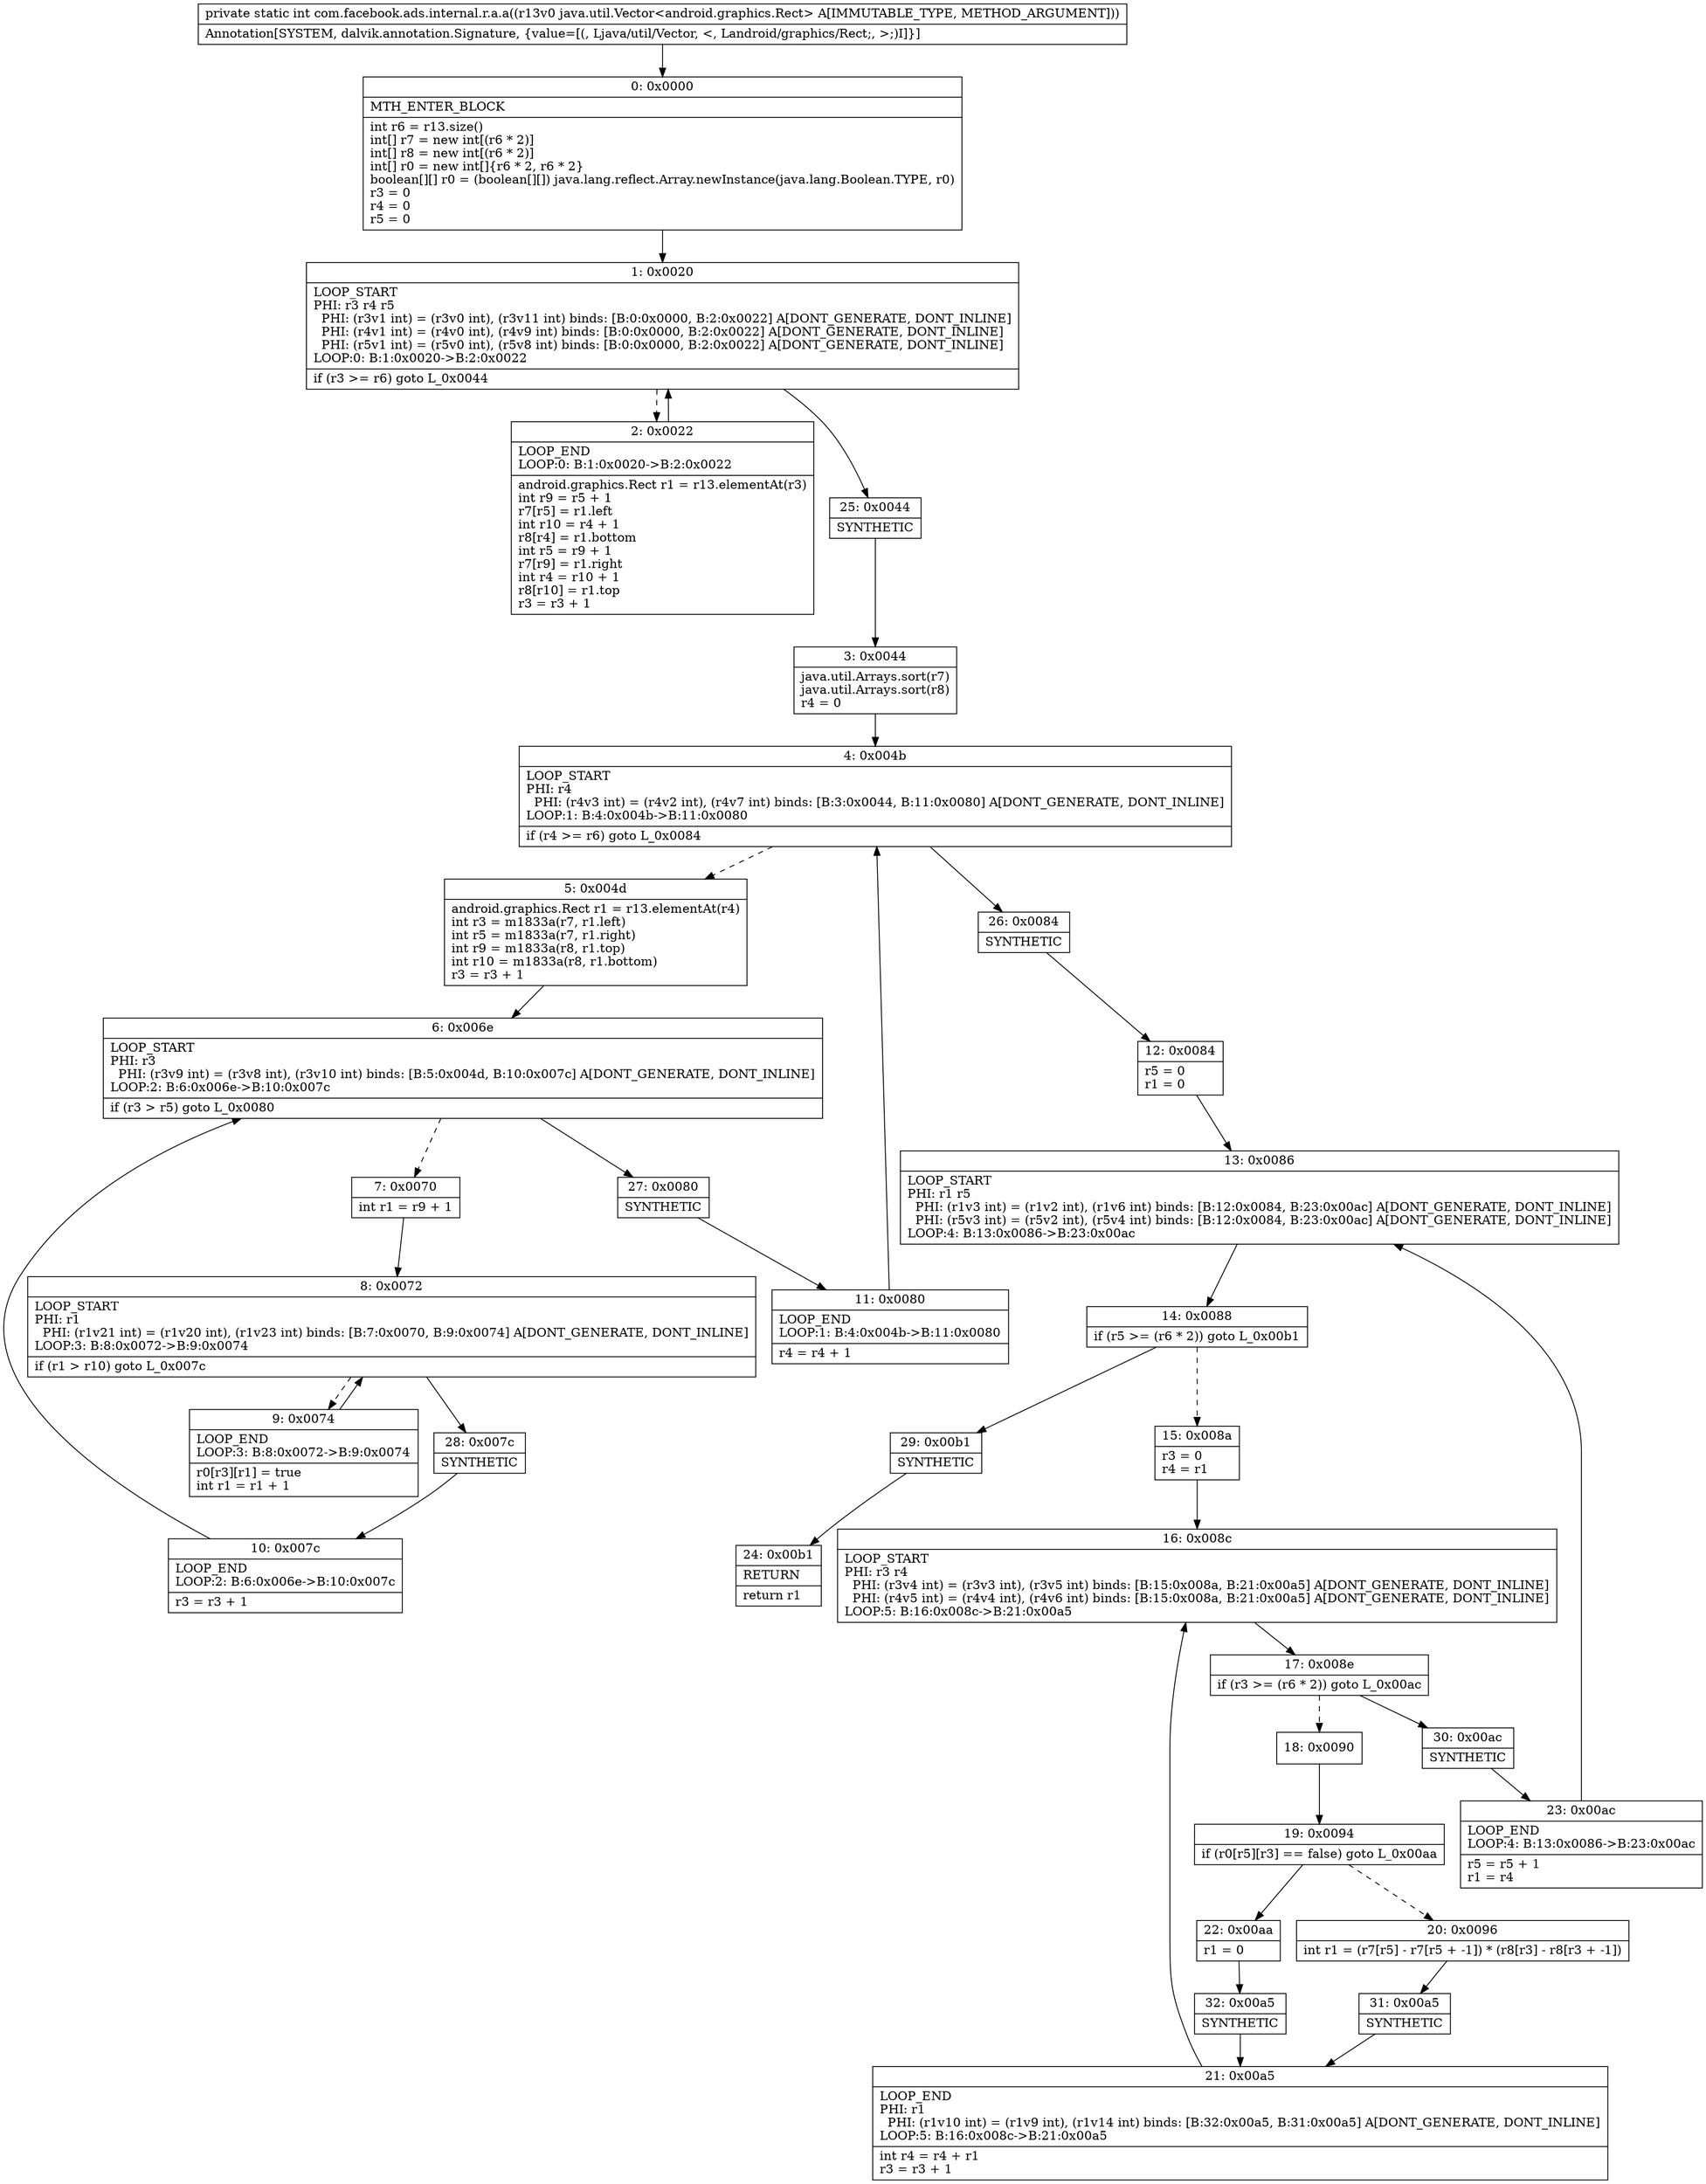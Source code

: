 digraph "CFG forcom.facebook.ads.internal.r.a.a(Ljava\/util\/Vector;)I" {
Node_0 [shape=record,label="{0\:\ 0x0000|MTH_ENTER_BLOCK\l|int r6 = r13.size()\lint[] r7 = new int[(r6 * 2)]\lint[] r8 = new int[(r6 * 2)]\lint[] r0 = new int[]\{r6 * 2, r6 * 2\}\lboolean[][] r0 = (boolean[][]) java.lang.reflect.Array.newInstance(java.lang.Boolean.TYPE, r0)\lr3 = 0\lr4 = 0\lr5 = 0\l}"];
Node_1 [shape=record,label="{1\:\ 0x0020|LOOP_START\lPHI: r3 r4 r5 \l  PHI: (r3v1 int) = (r3v0 int), (r3v11 int) binds: [B:0:0x0000, B:2:0x0022] A[DONT_GENERATE, DONT_INLINE]\l  PHI: (r4v1 int) = (r4v0 int), (r4v9 int) binds: [B:0:0x0000, B:2:0x0022] A[DONT_GENERATE, DONT_INLINE]\l  PHI: (r5v1 int) = (r5v0 int), (r5v8 int) binds: [B:0:0x0000, B:2:0x0022] A[DONT_GENERATE, DONT_INLINE]\lLOOP:0: B:1:0x0020\-\>B:2:0x0022\l|if (r3 \>= r6) goto L_0x0044\l}"];
Node_2 [shape=record,label="{2\:\ 0x0022|LOOP_END\lLOOP:0: B:1:0x0020\-\>B:2:0x0022\l|android.graphics.Rect r1 = r13.elementAt(r3)\lint r9 = r5 + 1\lr7[r5] = r1.left\lint r10 = r4 + 1\lr8[r4] = r1.bottom\lint r5 = r9 + 1\lr7[r9] = r1.right\lint r4 = r10 + 1\lr8[r10] = r1.top\lr3 = r3 + 1\l}"];
Node_3 [shape=record,label="{3\:\ 0x0044|java.util.Arrays.sort(r7)\ljava.util.Arrays.sort(r8)\lr4 = 0\l}"];
Node_4 [shape=record,label="{4\:\ 0x004b|LOOP_START\lPHI: r4 \l  PHI: (r4v3 int) = (r4v2 int), (r4v7 int) binds: [B:3:0x0044, B:11:0x0080] A[DONT_GENERATE, DONT_INLINE]\lLOOP:1: B:4:0x004b\-\>B:11:0x0080\l|if (r4 \>= r6) goto L_0x0084\l}"];
Node_5 [shape=record,label="{5\:\ 0x004d|android.graphics.Rect r1 = r13.elementAt(r4)\lint r3 = m1833a(r7, r1.left)\lint r5 = m1833a(r7, r1.right)\lint r9 = m1833a(r8, r1.top)\lint r10 = m1833a(r8, r1.bottom)\lr3 = r3 + 1\l}"];
Node_6 [shape=record,label="{6\:\ 0x006e|LOOP_START\lPHI: r3 \l  PHI: (r3v9 int) = (r3v8 int), (r3v10 int) binds: [B:5:0x004d, B:10:0x007c] A[DONT_GENERATE, DONT_INLINE]\lLOOP:2: B:6:0x006e\-\>B:10:0x007c\l|if (r3 \> r5) goto L_0x0080\l}"];
Node_7 [shape=record,label="{7\:\ 0x0070|int r1 = r9 + 1\l}"];
Node_8 [shape=record,label="{8\:\ 0x0072|LOOP_START\lPHI: r1 \l  PHI: (r1v21 int) = (r1v20 int), (r1v23 int) binds: [B:7:0x0070, B:9:0x0074] A[DONT_GENERATE, DONT_INLINE]\lLOOP:3: B:8:0x0072\-\>B:9:0x0074\l|if (r1 \> r10) goto L_0x007c\l}"];
Node_9 [shape=record,label="{9\:\ 0x0074|LOOP_END\lLOOP:3: B:8:0x0072\-\>B:9:0x0074\l|r0[r3][r1] = true\lint r1 = r1 + 1\l}"];
Node_10 [shape=record,label="{10\:\ 0x007c|LOOP_END\lLOOP:2: B:6:0x006e\-\>B:10:0x007c\l|r3 = r3 + 1\l}"];
Node_11 [shape=record,label="{11\:\ 0x0080|LOOP_END\lLOOP:1: B:4:0x004b\-\>B:11:0x0080\l|r4 = r4 + 1\l}"];
Node_12 [shape=record,label="{12\:\ 0x0084|r5 = 0\lr1 = 0\l}"];
Node_13 [shape=record,label="{13\:\ 0x0086|LOOP_START\lPHI: r1 r5 \l  PHI: (r1v3 int) = (r1v2 int), (r1v6 int) binds: [B:12:0x0084, B:23:0x00ac] A[DONT_GENERATE, DONT_INLINE]\l  PHI: (r5v3 int) = (r5v2 int), (r5v4 int) binds: [B:12:0x0084, B:23:0x00ac] A[DONT_GENERATE, DONT_INLINE]\lLOOP:4: B:13:0x0086\-\>B:23:0x00ac\l}"];
Node_14 [shape=record,label="{14\:\ 0x0088|if (r5 \>= (r6 * 2)) goto L_0x00b1\l}"];
Node_15 [shape=record,label="{15\:\ 0x008a|r3 = 0\lr4 = r1\l}"];
Node_16 [shape=record,label="{16\:\ 0x008c|LOOP_START\lPHI: r3 r4 \l  PHI: (r3v4 int) = (r3v3 int), (r3v5 int) binds: [B:15:0x008a, B:21:0x00a5] A[DONT_GENERATE, DONT_INLINE]\l  PHI: (r4v5 int) = (r4v4 int), (r4v6 int) binds: [B:15:0x008a, B:21:0x00a5] A[DONT_GENERATE, DONT_INLINE]\lLOOP:5: B:16:0x008c\-\>B:21:0x00a5\l}"];
Node_17 [shape=record,label="{17\:\ 0x008e|if (r3 \>= (r6 * 2)) goto L_0x00ac\l}"];
Node_18 [shape=record,label="{18\:\ 0x0090}"];
Node_19 [shape=record,label="{19\:\ 0x0094|if (r0[r5][r3] == false) goto L_0x00aa\l}"];
Node_20 [shape=record,label="{20\:\ 0x0096|int r1 = (r7[r5] \- r7[r5 + \-1]) * (r8[r3] \- r8[r3 + \-1])\l}"];
Node_21 [shape=record,label="{21\:\ 0x00a5|LOOP_END\lPHI: r1 \l  PHI: (r1v10 int) = (r1v9 int), (r1v14 int) binds: [B:32:0x00a5, B:31:0x00a5] A[DONT_GENERATE, DONT_INLINE]\lLOOP:5: B:16:0x008c\-\>B:21:0x00a5\l|int r4 = r4 + r1\lr3 = r3 + 1\l}"];
Node_22 [shape=record,label="{22\:\ 0x00aa|r1 = 0\l}"];
Node_23 [shape=record,label="{23\:\ 0x00ac|LOOP_END\lLOOP:4: B:13:0x0086\-\>B:23:0x00ac\l|r5 = r5 + 1\lr1 = r4\l}"];
Node_24 [shape=record,label="{24\:\ 0x00b1|RETURN\l|return r1\l}"];
Node_25 [shape=record,label="{25\:\ 0x0044|SYNTHETIC\l}"];
Node_26 [shape=record,label="{26\:\ 0x0084|SYNTHETIC\l}"];
Node_27 [shape=record,label="{27\:\ 0x0080|SYNTHETIC\l}"];
Node_28 [shape=record,label="{28\:\ 0x007c|SYNTHETIC\l}"];
Node_29 [shape=record,label="{29\:\ 0x00b1|SYNTHETIC\l}"];
Node_30 [shape=record,label="{30\:\ 0x00ac|SYNTHETIC\l}"];
Node_31 [shape=record,label="{31\:\ 0x00a5|SYNTHETIC\l}"];
Node_32 [shape=record,label="{32\:\ 0x00a5|SYNTHETIC\l}"];
MethodNode[shape=record,label="{private static int com.facebook.ads.internal.r.a.a((r13v0 java.util.Vector\<android.graphics.Rect\> A[IMMUTABLE_TYPE, METHOD_ARGUMENT]))  | Annotation[SYSTEM, dalvik.annotation.Signature, \{value=[(, Ljava\/util\/Vector, \<, Landroid\/graphics\/Rect;, \>;)I]\}]\l}"];
MethodNode -> Node_0;
Node_0 -> Node_1;
Node_1 -> Node_2[style=dashed];
Node_1 -> Node_25;
Node_2 -> Node_1;
Node_3 -> Node_4;
Node_4 -> Node_5[style=dashed];
Node_4 -> Node_26;
Node_5 -> Node_6;
Node_6 -> Node_7[style=dashed];
Node_6 -> Node_27;
Node_7 -> Node_8;
Node_8 -> Node_9[style=dashed];
Node_8 -> Node_28;
Node_9 -> Node_8;
Node_10 -> Node_6;
Node_11 -> Node_4;
Node_12 -> Node_13;
Node_13 -> Node_14;
Node_14 -> Node_15[style=dashed];
Node_14 -> Node_29;
Node_15 -> Node_16;
Node_16 -> Node_17;
Node_17 -> Node_18[style=dashed];
Node_17 -> Node_30;
Node_18 -> Node_19;
Node_19 -> Node_20[style=dashed];
Node_19 -> Node_22;
Node_20 -> Node_31;
Node_21 -> Node_16;
Node_22 -> Node_32;
Node_23 -> Node_13;
Node_25 -> Node_3;
Node_26 -> Node_12;
Node_27 -> Node_11;
Node_28 -> Node_10;
Node_29 -> Node_24;
Node_30 -> Node_23;
Node_31 -> Node_21;
Node_32 -> Node_21;
}


